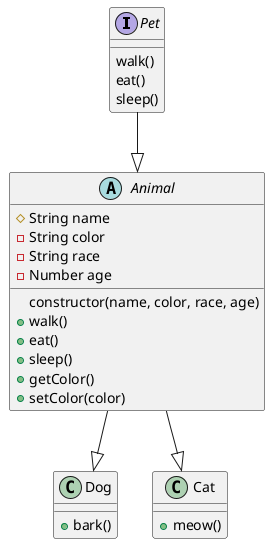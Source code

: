 @startuml Class
' class User {
'   + visitedWebsite()
' }

' class Admin {
'   - username: string
'   - password: string
'   + login()
'   + manageWebsite()
' }

' class Website {
'   - url: string
'   + displayProject()
' }

' User --|> Website
' Admin --|> Website

interface Pet{
  walk()
  eat()
  sleep()
}

' "+" public
'  "#" protected
abstract Animal {
  # String name
  - String color
  - String race
  - Number age
    constructor(name, color, race, age)
  +  walk()
  +  eat()
  +  sleep()
  +  getColor()
  +  setColor(color)
}

class Dog{
  + bark()
}

class Cat{
   + meow()
}

Animal --|> Dog
Animal --|> Cat
Pet --|> Animal

@enduml
